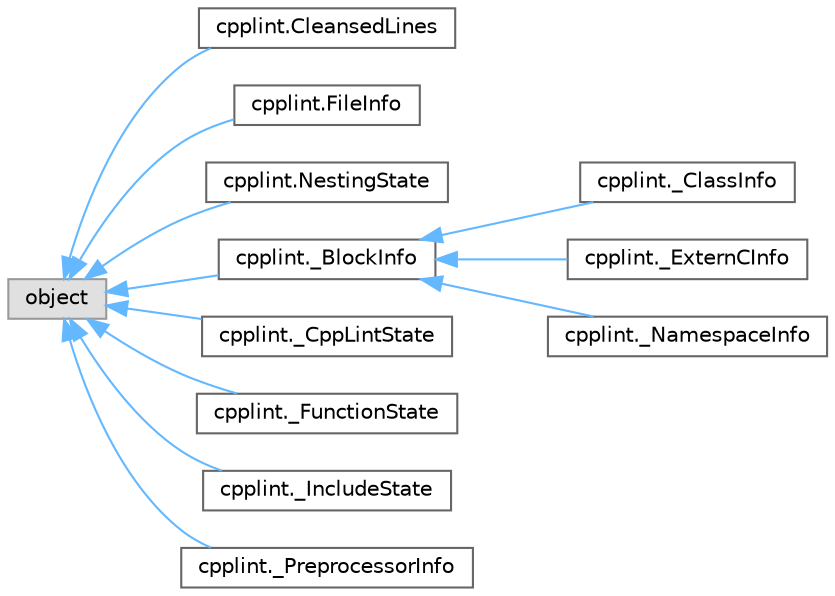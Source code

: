 digraph "Graphical Class Hierarchy"
{
 // LATEX_PDF_SIZE
  bgcolor="transparent";
  edge [fontname=Helvetica,fontsize=10,labelfontname=Helvetica,labelfontsize=10];
  node [fontname=Helvetica,fontsize=10,shape=box,height=0.2,width=0.4];
  rankdir="LR";
  Node0 [id="Node000000",label="object",height=0.2,width=0.4,color="grey60", fillcolor="#E0E0E0", style="filled",tooltip=" "];
  Node0 -> Node1 [id="edge2_Node000000_Node000001",dir="back",color="steelblue1",style="solid",tooltip=" "];
  Node1 [id="Node000001",label="cpplint.CleansedLines",height=0.2,width=0.4,color="grey40", fillcolor="white", style="filled",URL="$classcpplint_1_1CleansedLines.html",tooltip=" "];
  Node0 -> Node2 [id="edge3_Node000000_Node000002",dir="back",color="steelblue1",style="solid",tooltip=" "];
  Node2 [id="Node000002",label="cpplint.FileInfo",height=0.2,width=0.4,color="grey40", fillcolor="white", style="filled",URL="$classcpplint_1_1FileInfo.html",tooltip=" "];
  Node0 -> Node3 [id="edge4_Node000000_Node000003",dir="back",color="steelblue1",style="solid",tooltip=" "];
  Node3 [id="Node000003",label="cpplint.NestingState",height=0.2,width=0.4,color="grey40", fillcolor="white", style="filled",URL="$classcpplint_1_1NestingState.html",tooltip=" "];
  Node0 -> Node4 [id="edge5_Node000000_Node000004",dir="back",color="steelblue1",style="solid",tooltip=" "];
  Node4 [id="Node000004",label="cpplint._BlockInfo",height=0.2,width=0.4,color="grey40", fillcolor="white", style="filled",URL="$classcpplint_1_1__BlockInfo.html",tooltip=" "];
  Node4 -> Node5 [id="edge6_Node000004_Node000005",dir="back",color="steelblue1",style="solid",tooltip=" "];
  Node5 [id="Node000005",label="cpplint._ClassInfo",height=0.2,width=0.4,color="grey40", fillcolor="white", style="filled",URL="$classcpplint_1_1__ClassInfo.html",tooltip=" "];
  Node4 -> Node6 [id="edge7_Node000004_Node000006",dir="back",color="steelblue1",style="solid",tooltip=" "];
  Node6 [id="Node000006",label="cpplint._ExternCInfo",height=0.2,width=0.4,color="grey40", fillcolor="white", style="filled",URL="$classcpplint_1_1__ExternCInfo.html",tooltip=" "];
  Node4 -> Node7 [id="edge8_Node000004_Node000007",dir="back",color="steelblue1",style="solid",tooltip=" "];
  Node7 [id="Node000007",label="cpplint._NamespaceInfo",height=0.2,width=0.4,color="grey40", fillcolor="white", style="filled",URL="$classcpplint_1_1__NamespaceInfo.html",tooltip=" "];
  Node0 -> Node8 [id="edge9_Node000000_Node000008",dir="back",color="steelblue1",style="solid",tooltip=" "];
  Node8 [id="Node000008",label="cpplint._CppLintState",height=0.2,width=0.4,color="grey40", fillcolor="white", style="filled",URL="$classcpplint_1_1__CppLintState.html",tooltip=" "];
  Node0 -> Node9 [id="edge10_Node000000_Node000009",dir="back",color="steelblue1",style="solid",tooltip=" "];
  Node9 [id="Node000009",label="cpplint._FunctionState",height=0.2,width=0.4,color="grey40", fillcolor="white", style="filled",URL="$classcpplint_1_1__FunctionState.html",tooltip=" "];
  Node0 -> Node10 [id="edge11_Node000000_Node000010",dir="back",color="steelblue1",style="solid",tooltip=" "];
  Node10 [id="Node000010",label="cpplint._IncludeState",height=0.2,width=0.4,color="grey40", fillcolor="white", style="filled",URL="$classcpplint_1_1__IncludeState.html",tooltip=" "];
  Node0 -> Node11 [id="edge12_Node000000_Node000011",dir="back",color="steelblue1",style="solid",tooltip=" "];
  Node11 [id="Node000011",label="cpplint._PreprocessorInfo",height=0.2,width=0.4,color="grey40", fillcolor="white", style="filled",URL="$classcpplint_1_1__PreprocessorInfo.html",tooltip=" "];
}
